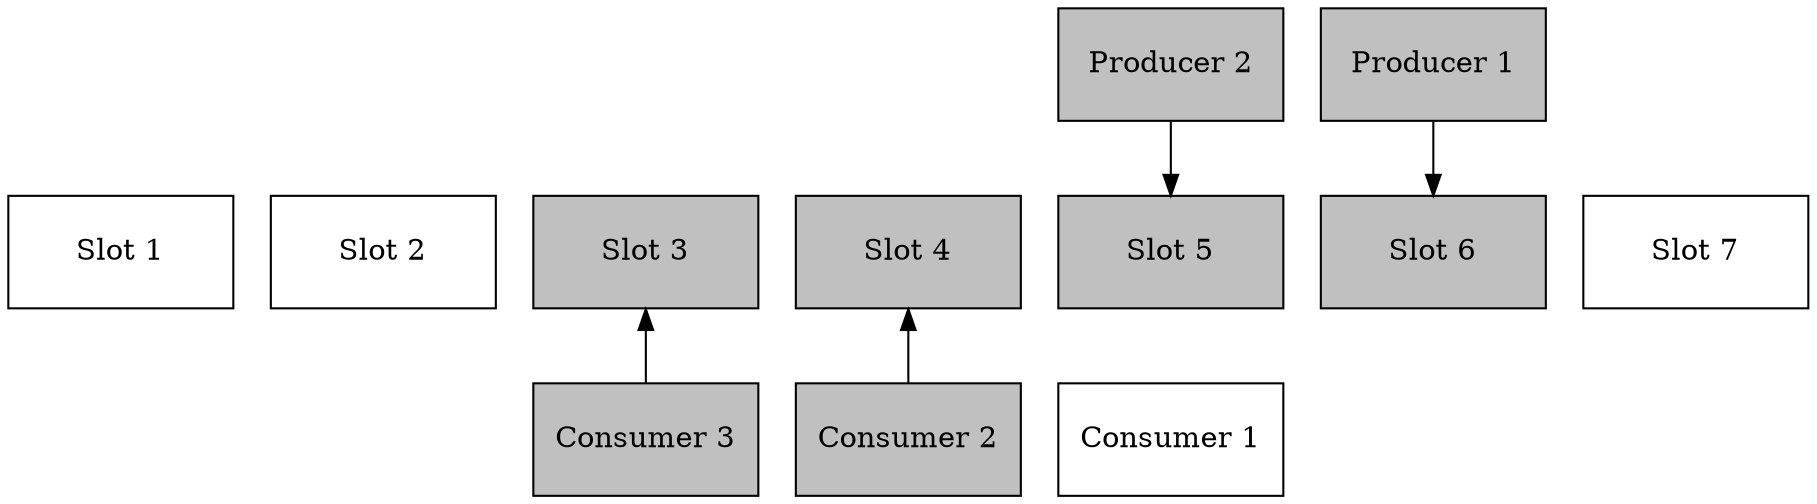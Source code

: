 digraph search {
overlap = false;
#rankdir="LR";

# compute nodes
    node [
        shape=rect
        style=filled
        fillcolor="white"
        width=1.5
        height=0.75
        fixedsize=true
    ]
    subgraph subs {
        rank="same"
        m1 [label="Slot 1"]
        m2 [label="Slot 2"]
        m3 [label="Slot 3", fillcolor="gray"]
        m4 [label="Slot 4", fillcolor="gray"]
        m5 [label="Slot 5", fillcolor="gray"]
        m6 [label="Slot 6", fillcolor="gray"]
        m7 [label="Slot 7"]
    }
    p1 [label="Producer 1", fillcolor="gray"]
    p2 [label="Producer 2", fillcolor="gray"]

    subgraph subs2 {
        rank=max
        c2 [label="Consumer 2", fillcolor="gray"]
        c3 [label="Consumer 3", fillcolor="gray"]
        c1 [label="Consumer 1", fillcolor="white"]
    }

    p2 -> m5
    p1 -> m6
    c2 -> m4
    c3 -> m3
}